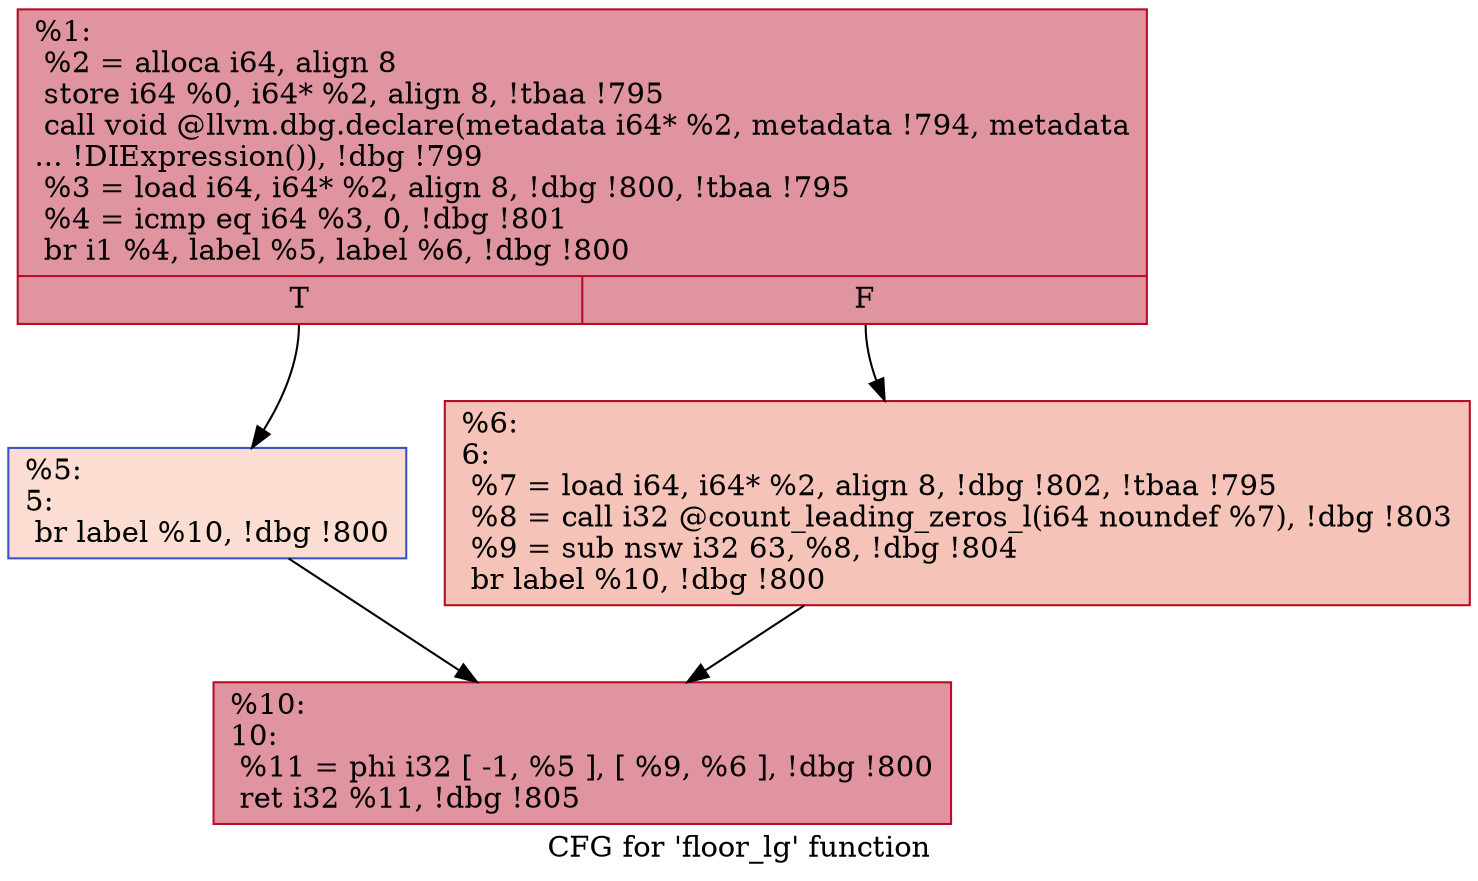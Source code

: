 digraph "CFG for 'floor_lg' function" {
	label="CFG for 'floor_lg' function";

	Node0x199b540 [shape=record,color="#b70d28ff", style=filled, fillcolor="#b70d2870",label="{%1:\l  %2 = alloca i64, align 8\l  store i64 %0, i64* %2, align 8, !tbaa !795\l  call void @llvm.dbg.declare(metadata i64* %2, metadata !794, metadata\l... !DIExpression()), !dbg !799\l  %3 = load i64, i64* %2, align 8, !dbg !800, !tbaa !795\l  %4 = icmp eq i64 %3, 0, !dbg !801\l  br i1 %4, label %5, label %6, !dbg !800\l|{<s0>T|<s1>F}}"];
	Node0x199b540:s0 -> Node0x1990d80;
	Node0x199b540:s1 -> Node0x1990dd0;
	Node0x1990d80 [shape=record,color="#3d50c3ff", style=filled, fillcolor="#f7b39670",label="{%5:\l5:                                                \l  br label %10, !dbg !800\l}"];
	Node0x1990d80 -> Node0x1990e20;
	Node0x1990dd0 [shape=record,color="#b70d28ff", style=filled, fillcolor="#e8765c70",label="{%6:\l6:                                                \l  %7 = load i64, i64* %2, align 8, !dbg !802, !tbaa !795\l  %8 = call i32 @count_leading_zeros_l(i64 noundef %7), !dbg !803\l  %9 = sub nsw i32 63, %8, !dbg !804\l  br label %10, !dbg !800\l}"];
	Node0x1990dd0 -> Node0x1990e20;
	Node0x1990e20 [shape=record,color="#b70d28ff", style=filled, fillcolor="#b70d2870",label="{%10:\l10:                                               \l  %11 = phi i32 [ -1, %5 ], [ %9, %6 ], !dbg !800\l  ret i32 %11, !dbg !805\l}"];
}
